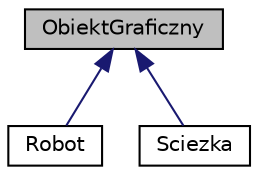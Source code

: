 digraph "ObiektGraficzny"
{
  edge [fontname="Helvetica",fontsize="10",labelfontname="Helvetica",labelfontsize="10"];
  node [fontname="Helvetica",fontsize="10",shape=record];
  Node1 [label="ObiektGraficzny",height=0.2,width=0.4,color="black", fillcolor="grey75", style="filled", fontcolor="black"];
  Node1 -> Node2 [dir="back",color="midnightblue",fontsize="10",style="solid",fontname="Helvetica"];
  Node2 [label="Robot",height=0.2,width=0.4,color="black", fillcolor="white", style="filled",URL="$class_robot.html"];
  Node1 -> Node3 [dir="back",color="midnightblue",fontsize="10",style="solid",fontname="Helvetica"];
  Node3 [label="Sciezka",height=0.2,width=0.4,color="black", fillcolor="white", style="filled",URL="$class_sciezka.html"];
}
